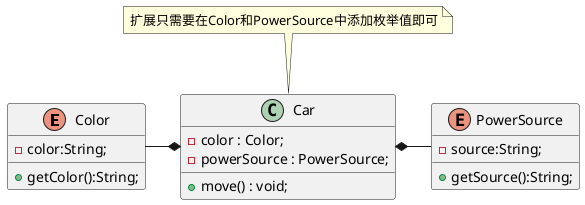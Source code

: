 @startuml
enum Color{
 - color:String;
 + getColor():String;
}
enum PowerSource {
 - source:String;
 + getSource():String;
}
class Car{
 - color : Color;
 - powerSource : PowerSource;
 + move() : void;
}
Car *-left- Color
Car *-right- PowerSource
note top of Car: 扩展只需要在Color和PowerSource中添加枚举值即可
@enduml